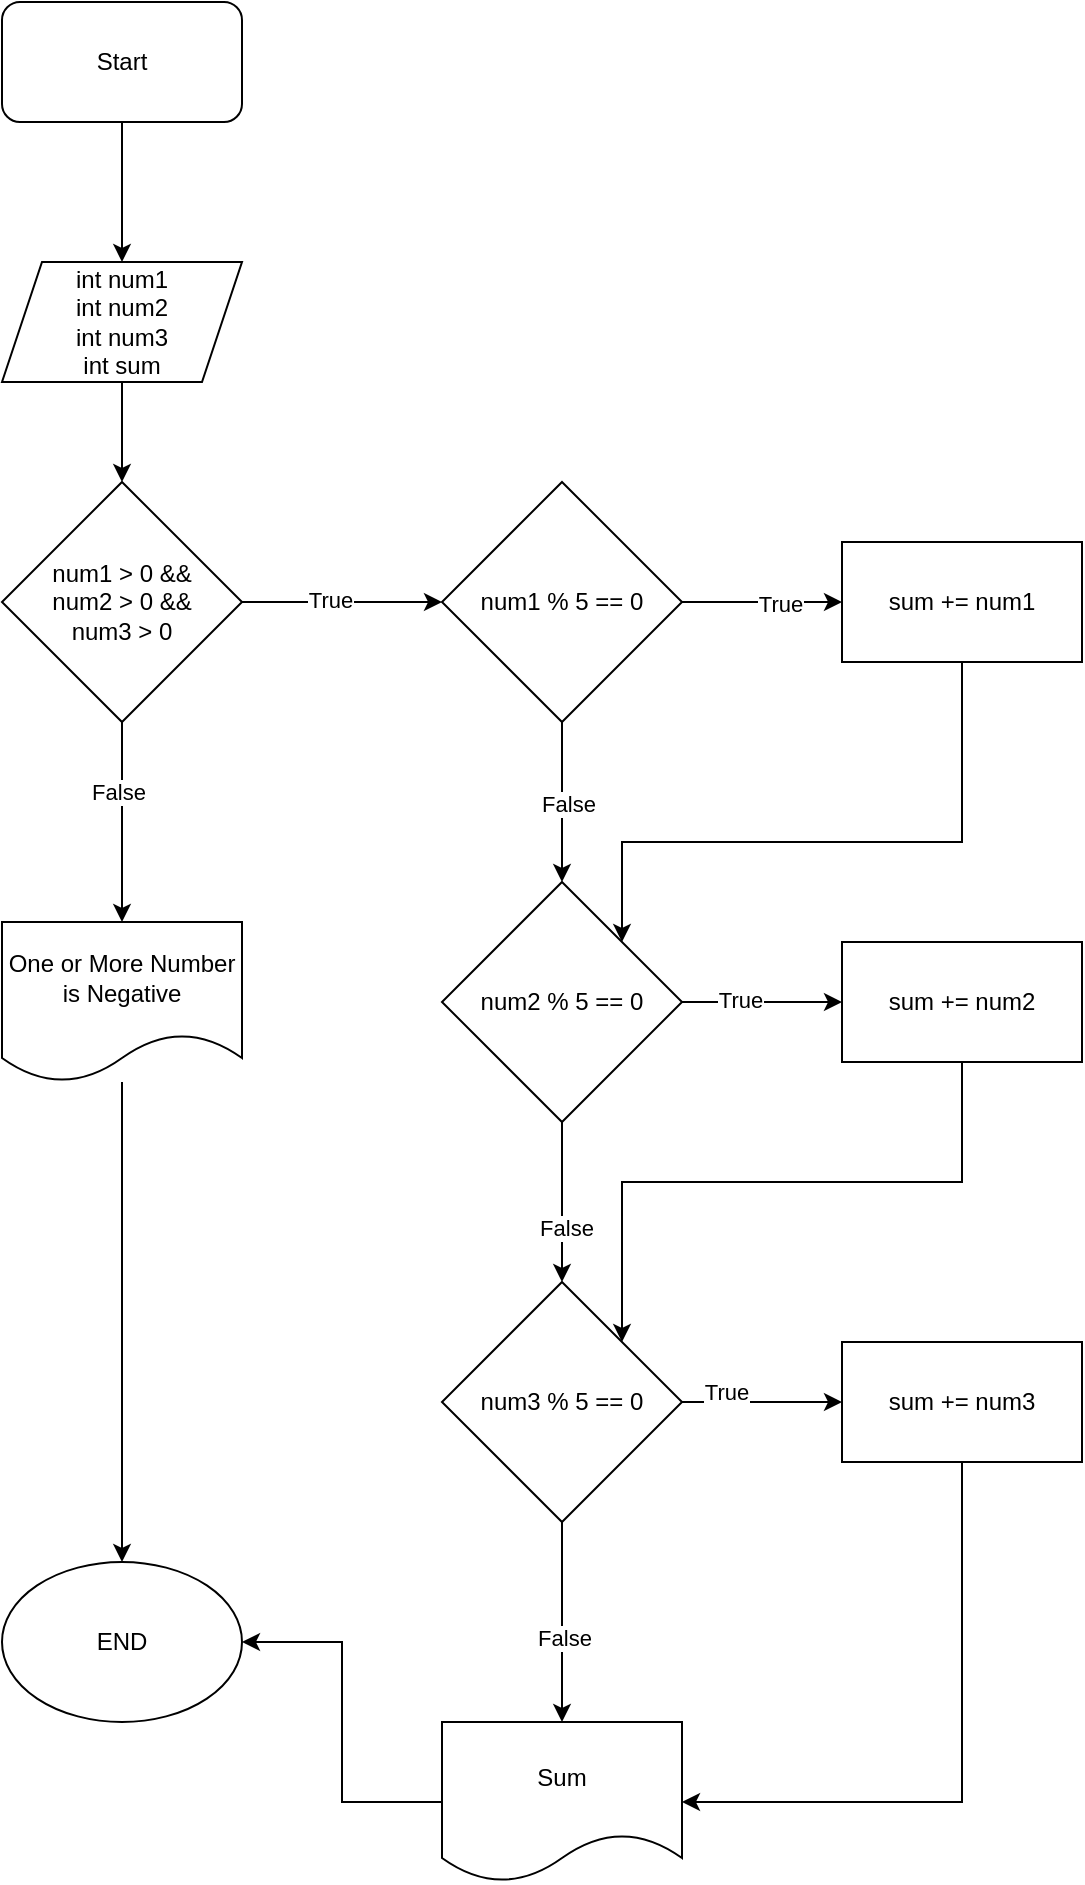 <mxfile version="21.8.2" type="device">
  <diagram name="Page-1" id="LdJZxewxQv_uf2fhCd18">
    <mxGraphModel dx="1687" dy="882" grid="1" gridSize="10" guides="1" tooltips="1" connect="1" arrows="1" fold="1" page="1" pageScale="1" pageWidth="850" pageHeight="1100" background="none" math="0" shadow="0">
      <root>
        <mxCell id="0" />
        <mxCell id="1" parent="0" />
        <mxCell id="k-V0Ehb8IZConhcvQaMW-3" style="edgeStyle=orthogonalEdgeStyle;rounded=0;orthogonalLoop=1;jettySize=auto;html=1;entryX=0.5;entryY=0;entryDx=0;entryDy=0;" edge="1" parent="1" source="k-V0Ehb8IZConhcvQaMW-1" target="k-V0Ehb8IZConhcvQaMW-2">
          <mxGeometry relative="1" as="geometry" />
        </mxCell>
        <mxCell id="k-V0Ehb8IZConhcvQaMW-1" value="Start" style="rounded=1;whiteSpace=wrap;html=1;" vertex="1" parent="1">
          <mxGeometry x="120" y="80" width="120" height="60" as="geometry" />
        </mxCell>
        <mxCell id="k-V0Ehb8IZConhcvQaMW-5" value="" style="edgeStyle=orthogonalEdgeStyle;rounded=0;orthogonalLoop=1;jettySize=auto;html=1;" edge="1" parent="1" source="k-V0Ehb8IZConhcvQaMW-2" target="k-V0Ehb8IZConhcvQaMW-4">
          <mxGeometry relative="1" as="geometry" />
        </mxCell>
        <mxCell id="k-V0Ehb8IZConhcvQaMW-2" value="int num1&lt;br&gt;int num2&lt;br&gt;int num3&lt;br&gt;int sum" style="shape=parallelogram;perimeter=parallelogramPerimeter;whiteSpace=wrap;html=1;fixedSize=1;" vertex="1" parent="1">
          <mxGeometry x="120" y="210" width="120" height="60" as="geometry" />
        </mxCell>
        <mxCell id="k-V0Ehb8IZConhcvQaMW-12" value="" style="edgeStyle=orthogonalEdgeStyle;rounded=0;orthogonalLoop=1;jettySize=auto;html=1;" edge="1" parent="1" source="k-V0Ehb8IZConhcvQaMW-4" target="k-V0Ehb8IZConhcvQaMW-11">
          <mxGeometry relative="1" as="geometry" />
        </mxCell>
        <mxCell id="k-V0Ehb8IZConhcvQaMW-13" value="True" style="edgeLabel;html=1;align=center;verticalAlign=middle;resizable=0;points=[];" vertex="1" connectable="0" parent="k-V0Ehb8IZConhcvQaMW-12">
          <mxGeometry x="-0.125" y="1" relative="1" as="geometry">
            <mxPoint as="offset" />
          </mxGeometry>
        </mxCell>
        <mxCell id="k-V0Ehb8IZConhcvQaMW-41" value="" style="edgeStyle=orthogonalEdgeStyle;rounded=0;orthogonalLoop=1;jettySize=auto;html=1;" edge="1" parent="1" source="k-V0Ehb8IZConhcvQaMW-4" target="k-V0Ehb8IZConhcvQaMW-40">
          <mxGeometry relative="1" as="geometry" />
        </mxCell>
        <mxCell id="k-V0Ehb8IZConhcvQaMW-50" value="False" style="edgeLabel;html=1;align=center;verticalAlign=middle;resizable=0;points=[];" vertex="1" connectable="0" parent="k-V0Ehb8IZConhcvQaMW-41">
          <mxGeometry x="-0.3" y="-2" relative="1" as="geometry">
            <mxPoint as="offset" />
          </mxGeometry>
        </mxCell>
        <mxCell id="k-V0Ehb8IZConhcvQaMW-4" value="num1 &amp;gt; 0 &amp;amp;&amp;amp;&lt;br&gt;num2 &amp;gt; 0 &amp;amp;&amp;amp;&lt;br&gt;num3 &amp;gt; 0" style="rhombus;whiteSpace=wrap;html=1;" vertex="1" parent="1">
          <mxGeometry x="120" y="320" width="120" height="120" as="geometry" />
        </mxCell>
        <mxCell id="k-V0Ehb8IZConhcvQaMW-17" value="" style="edgeStyle=orthogonalEdgeStyle;rounded=0;orthogonalLoop=1;jettySize=auto;html=1;" edge="1" parent="1" source="k-V0Ehb8IZConhcvQaMW-11" target="k-V0Ehb8IZConhcvQaMW-16">
          <mxGeometry relative="1" as="geometry" />
        </mxCell>
        <mxCell id="k-V0Ehb8IZConhcvQaMW-18" value="False" style="edgeLabel;html=1;align=center;verticalAlign=middle;resizable=0;points=[];" vertex="1" connectable="0" parent="k-V0Ehb8IZConhcvQaMW-17">
          <mxGeometry x="0.025" y="3" relative="1" as="geometry">
            <mxPoint as="offset" />
          </mxGeometry>
        </mxCell>
        <mxCell id="k-V0Ehb8IZConhcvQaMW-20" value="" style="edgeStyle=orthogonalEdgeStyle;rounded=0;orthogonalLoop=1;jettySize=auto;html=1;" edge="1" parent="1" source="k-V0Ehb8IZConhcvQaMW-11" target="k-V0Ehb8IZConhcvQaMW-19">
          <mxGeometry relative="1" as="geometry" />
        </mxCell>
        <mxCell id="k-V0Ehb8IZConhcvQaMW-21" value="True" style="edgeLabel;html=1;align=center;verticalAlign=middle;resizable=0;points=[];" vertex="1" connectable="0" parent="k-V0Ehb8IZConhcvQaMW-20">
          <mxGeometry x="0.225" y="-1" relative="1" as="geometry">
            <mxPoint as="offset" />
          </mxGeometry>
        </mxCell>
        <mxCell id="k-V0Ehb8IZConhcvQaMW-11" value="num1 % 5 == 0" style="rhombus;whiteSpace=wrap;html=1;" vertex="1" parent="1">
          <mxGeometry x="340" y="320" width="120" height="120" as="geometry" />
        </mxCell>
        <mxCell id="k-V0Ehb8IZConhcvQaMW-32" value="" style="edgeStyle=orthogonalEdgeStyle;rounded=0;orthogonalLoop=1;jettySize=auto;html=1;" edge="1" parent="1" source="k-V0Ehb8IZConhcvQaMW-16" target="k-V0Ehb8IZConhcvQaMW-31">
          <mxGeometry relative="1" as="geometry" />
        </mxCell>
        <mxCell id="k-V0Ehb8IZConhcvQaMW-33" value="True" style="edgeLabel;html=1;align=center;verticalAlign=middle;resizable=0;points=[];" vertex="1" connectable="0" parent="k-V0Ehb8IZConhcvQaMW-32">
          <mxGeometry x="-0.275" y="1" relative="1" as="geometry">
            <mxPoint as="offset" />
          </mxGeometry>
        </mxCell>
        <mxCell id="k-V0Ehb8IZConhcvQaMW-35" value="" style="edgeStyle=orthogonalEdgeStyle;rounded=0;orthogonalLoop=1;jettySize=auto;html=1;" edge="1" parent="1" source="k-V0Ehb8IZConhcvQaMW-16" target="k-V0Ehb8IZConhcvQaMW-34">
          <mxGeometry relative="1" as="geometry" />
        </mxCell>
        <mxCell id="k-V0Ehb8IZConhcvQaMW-36" value="False" style="edgeLabel;html=1;align=center;verticalAlign=middle;resizable=0;points=[];" vertex="1" connectable="0" parent="k-V0Ehb8IZConhcvQaMW-35">
          <mxGeometry x="0.325" y="2" relative="1" as="geometry">
            <mxPoint as="offset" />
          </mxGeometry>
        </mxCell>
        <mxCell id="k-V0Ehb8IZConhcvQaMW-16" value="num2 % 5 == 0" style="rhombus;whiteSpace=wrap;html=1;" vertex="1" parent="1">
          <mxGeometry x="340" y="520" width="120" height="120" as="geometry" />
        </mxCell>
        <mxCell id="k-V0Ehb8IZConhcvQaMW-22" style="edgeStyle=orthogonalEdgeStyle;rounded=0;orthogonalLoop=1;jettySize=auto;html=1;entryX=1;entryY=0;entryDx=0;entryDy=0;" edge="1" parent="1" source="k-V0Ehb8IZConhcvQaMW-19" target="k-V0Ehb8IZConhcvQaMW-16">
          <mxGeometry relative="1" as="geometry">
            <Array as="points">
              <mxPoint x="600" y="500" />
              <mxPoint x="430" y="500" />
            </Array>
          </mxGeometry>
        </mxCell>
        <mxCell id="k-V0Ehb8IZConhcvQaMW-19" value="sum += num1" style="whiteSpace=wrap;html=1;" vertex="1" parent="1">
          <mxGeometry x="540" y="350" width="120" height="60" as="geometry" />
        </mxCell>
        <mxCell id="k-V0Ehb8IZConhcvQaMW-37" style="edgeStyle=orthogonalEdgeStyle;rounded=0;orthogonalLoop=1;jettySize=auto;html=1;entryX=1;entryY=0;entryDx=0;entryDy=0;" edge="1" parent="1" source="k-V0Ehb8IZConhcvQaMW-31" target="k-V0Ehb8IZConhcvQaMW-34">
          <mxGeometry relative="1" as="geometry">
            <Array as="points">
              <mxPoint x="600" y="670" />
              <mxPoint x="430" y="670" />
            </Array>
          </mxGeometry>
        </mxCell>
        <mxCell id="k-V0Ehb8IZConhcvQaMW-31" value="sum += num2" style="whiteSpace=wrap;html=1;" vertex="1" parent="1">
          <mxGeometry x="540" y="550" width="120" height="60" as="geometry" />
        </mxCell>
        <mxCell id="k-V0Ehb8IZConhcvQaMW-39" value="" style="edgeStyle=orthogonalEdgeStyle;rounded=0;orthogonalLoop=1;jettySize=auto;html=1;" edge="1" parent="1" source="k-V0Ehb8IZConhcvQaMW-34" target="k-V0Ehb8IZConhcvQaMW-38">
          <mxGeometry relative="1" as="geometry" />
        </mxCell>
        <mxCell id="k-V0Ehb8IZConhcvQaMW-48" value="False" style="edgeLabel;html=1;align=center;verticalAlign=middle;resizable=0;points=[];" vertex="1" connectable="0" parent="k-V0Ehb8IZConhcvQaMW-39">
          <mxGeometry x="0.16" y="1" relative="1" as="geometry">
            <mxPoint as="offset" />
          </mxGeometry>
        </mxCell>
        <mxCell id="k-V0Ehb8IZConhcvQaMW-46" value="" style="edgeStyle=orthogonalEdgeStyle;rounded=0;orthogonalLoop=1;jettySize=auto;html=1;" edge="1" parent="1" source="k-V0Ehb8IZConhcvQaMW-34" target="k-V0Ehb8IZConhcvQaMW-45">
          <mxGeometry relative="1" as="geometry" />
        </mxCell>
        <mxCell id="k-V0Ehb8IZConhcvQaMW-47" value="True" style="edgeLabel;html=1;align=center;verticalAlign=middle;resizable=0;points=[];" vertex="1" connectable="0" parent="k-V0Ehb8IZConhcvQaMW-46">
          <mxGeometry x="-0.45" y="5" relative="1" as="geometry">
            <mxPoint as="offset" />
          </mxGeometry>
        </mxCell>
        <mxCell id="k-V0Ehb8IZConhcvQaMW-34" value="num3 % 5 == 0" style="rhombus;whiteSpace=wrap;html=1;" vertex="1" parent="1">
          <mxGeometry x="340" y="720" width="120" height="120" as="geometry" />
        </mxCell>
        <mxCell id="k-V0Ehb8IZConhcvQaMW-43" style="edgeStyle=orthogonalEdgeStyle;rounded=0;orthogonalLoop=1;jettySize=auto;html=1;entryX=1;entryY=0.5;entryDx=0;entryDy=0;" edge="1" parent="1" source="k-V0Ehb8IZConhcvQaMW-38" target="k-V0Ehb8IZConhcvQaMW-42">
          <mxGeometry relative="1" as="geometry" />
        </mxCell>
        <mxCell id="k-V0Ehb8IZConhcvQaMW-38" value="Sum" style="shape=document;whiteSpace=wrap;html=1;boundedLbl=1;" vertex="1" parent="1">
          <mxGeometry x="340" y="940" width="120" height="80" as="geometry" />
        </mxCell>
        <mxCell id="k-V0Ehb8IZConhcvQaMW-44" style="edgeStyle=orthogonalEdgeStyle;rounded=0;orthogonalLoop=1;jettySize=auto;html=1;entryX=0.5;entryY=0;entryDx=0;entryDy=0;" edge="1" parent="1" source="k-V0Ehb8IZConhcvQaMW-40" target="k-V0Ehb8IZConhcvQaMW-42">
          <mxGeometry relative="1" as="geometry" />
        </mxCell>
        <mxCell id="k-V0Ehb8IZConhcvQaMW-40" value="One or More Number is Negative" style="shape=document;whiteSpace=wrap;html=1;boundedLbl=1;" vertex="1" parent="1">
          <mxGeometry x="120" y="540" width="120" height="80" as="geometry" />
        </mxCell>
        <mxCell id="k-V0Ehb8IZConhcvQaMW-42" value="END" style="ellipse;whiteSpace=wrap;html=1;" vertex="1" parent="1">
          <mxGeometry x="120" y="860" width="120" height="80" as="geometry" />
        </mxCell>
        <mxCell id="k-V0Ehb8IZConhcvQaMW-49" style="edgeStyle=orthogonalEdgeStyle;rounded=0;orthogonalLoop=1;jettySize=auto;html=1;entryX=1;entryY=0.5;entryDx=0;entryDy=0;" edge="1" parent="1" source="k-V0Ehb8IZConhcvQaMW-45" target="k-V0Ehb8IZConhcvQaMW-38">
          <mxGeometry relative="1" as="geometry">
            <Array as="points">
              <mxPoint x="600" y="980" />
            </Array>
          </mxGeometry>
        </mxCell>
        <mxCell id="k-V0Ehb8IZConhcvQaMW-45" value="sum += num3" style="whiteSpace=wrap;html=1;" vertex="1" parent="1">
          <mxGeometry x="540" y="750" width="120" height="60" as="geometry" />
        </mxCell>
      </root>
    </mxGraphModel>
  </diagram>
</mxfile>
